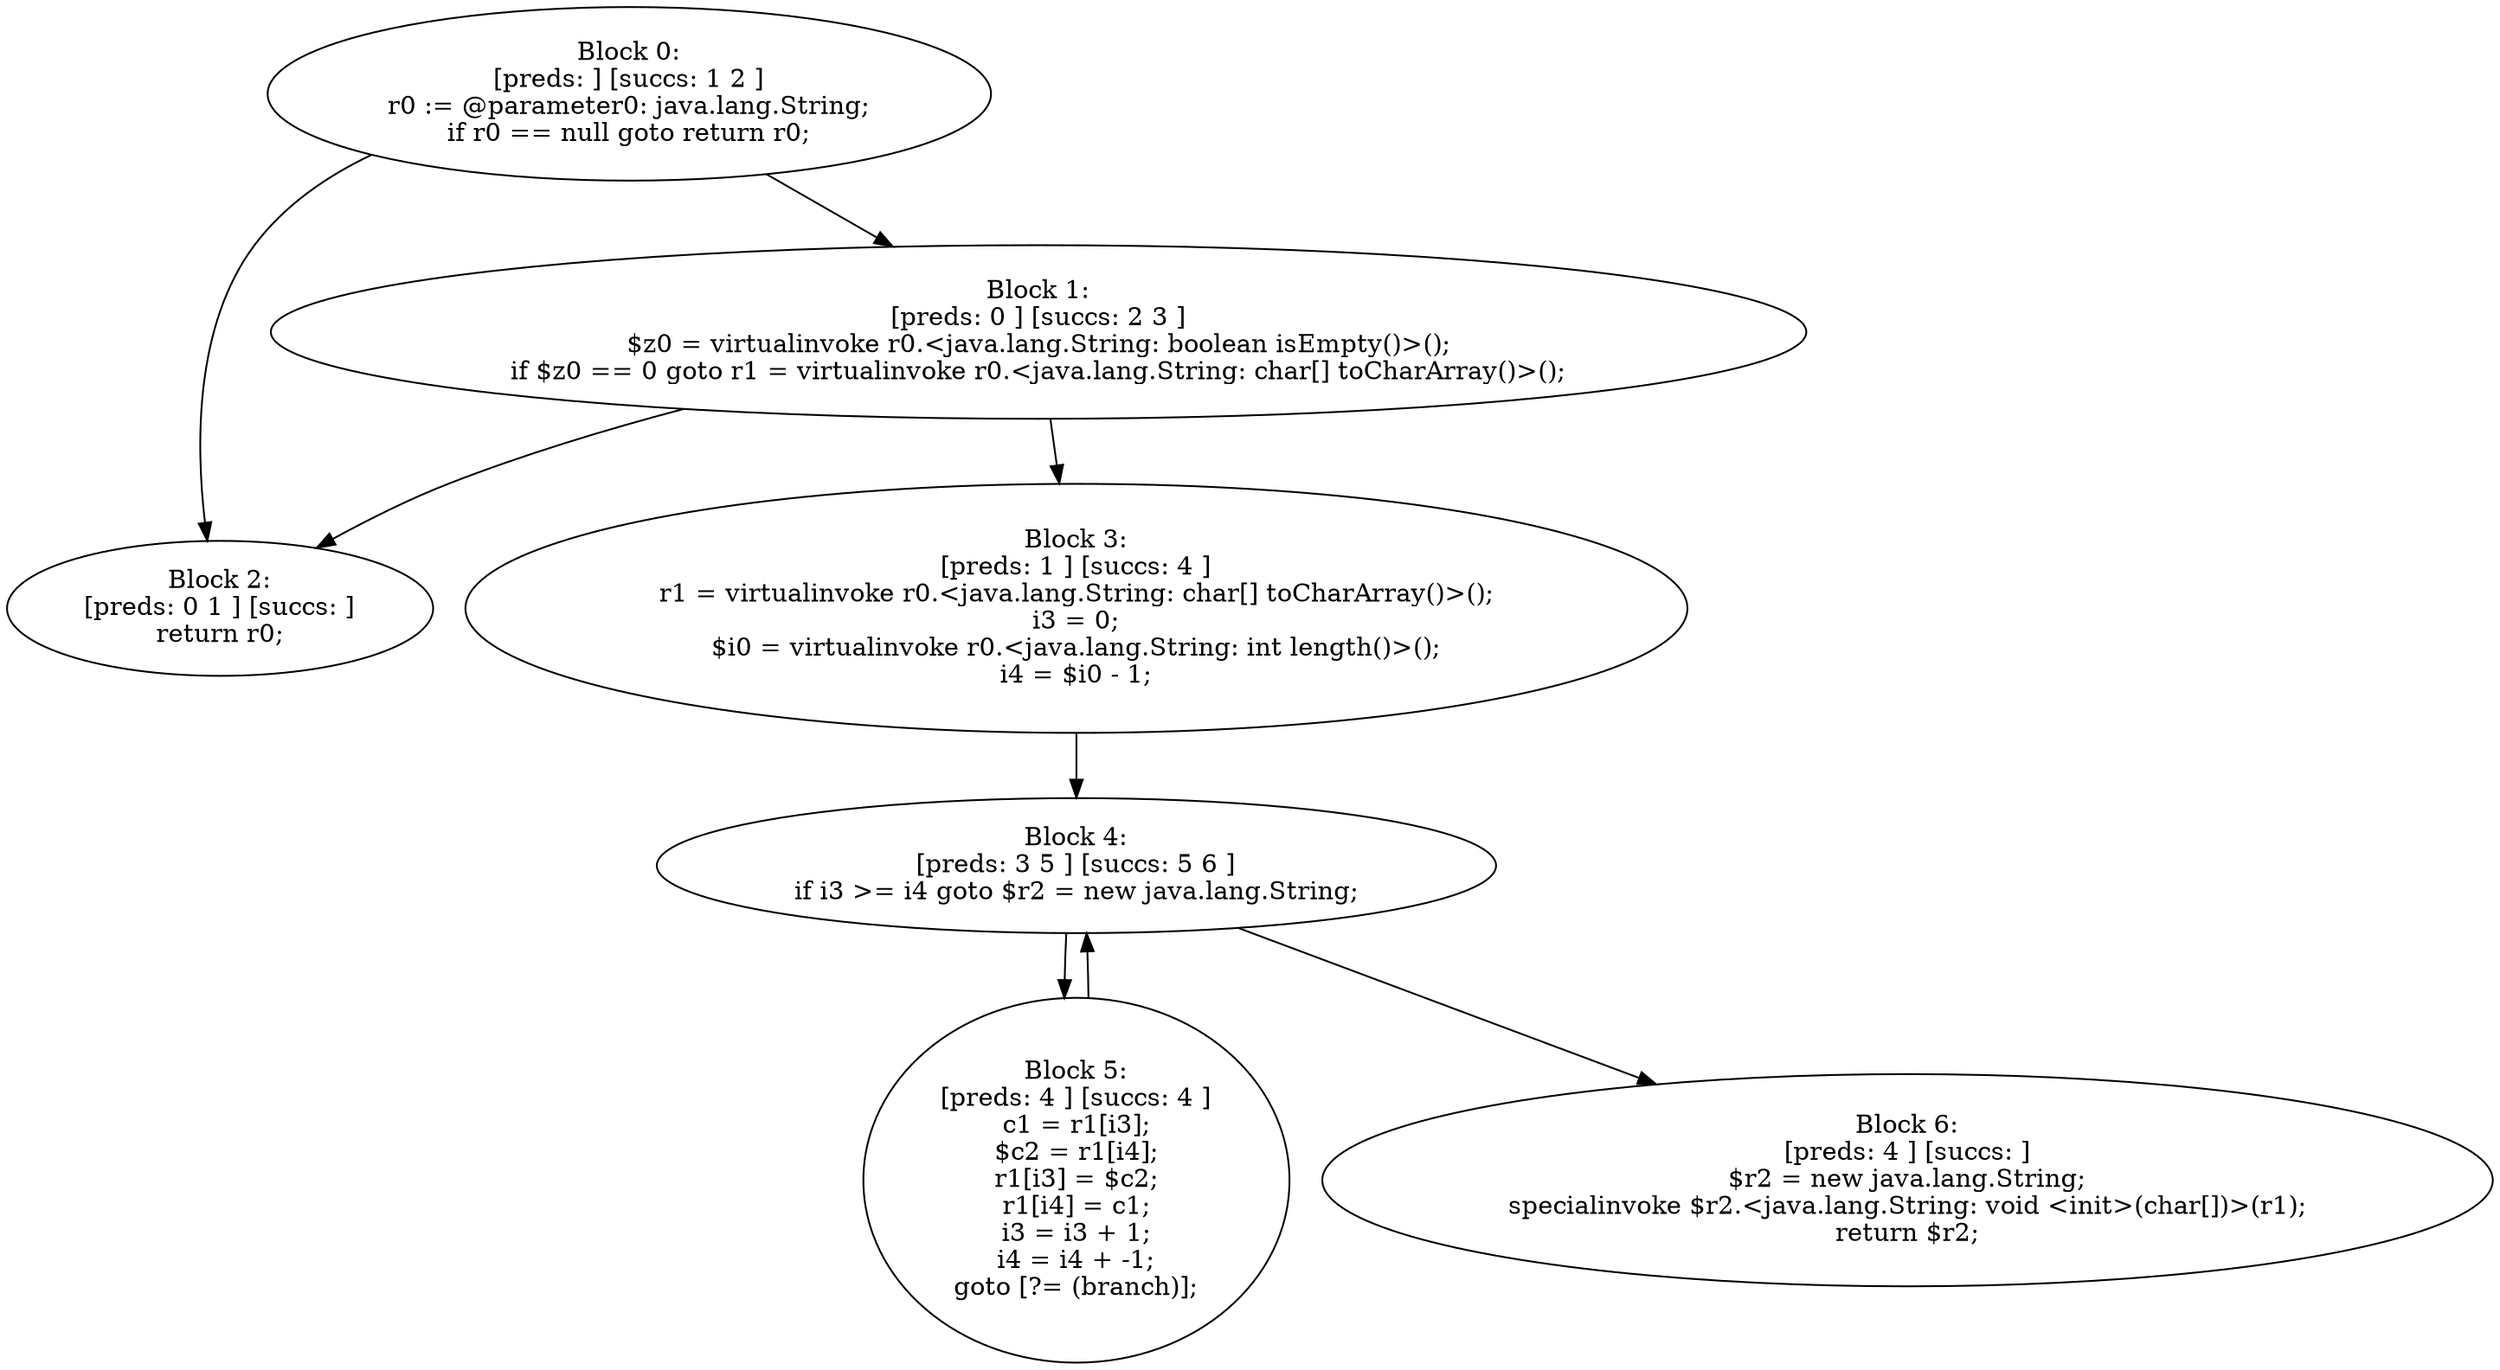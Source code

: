 digraph "unitGraph" {
    "Block 0:
[preds: ] [succs: 1 2 ]
r0 := @parameter0: java.lang.String;
if r0 == null goto return r0;
"
    "Block 1:
[preds: 0 ] [succs: 2 3 ]
$z0 = virtualinvoke r0.<java.lang.String: boolean isEmpty()>();
if $z0 == 0 goto r1 = virtualinvoke r0.<java.lang.String: char[] toCharArray()>();
"
    "Block 2:
[preds: 0 1 ] [succs: ]
return r0;
"
    "Block 3:
[preds: 1 ] [succs: 4 ]
r1 = virtualinvoke r0.<java.lang.String: char[] toCharArray()>();
i3 = 0;
$i0 = virtualinvoke r0.<java.lang.String: int length()>();
i4 = $i0 - 1;
"
    "Block 4:
[preds: 3 5 ] [succs: 5 6 ]
if i3 >= i4 goto $r2 = new java.lang.String;
"
    "Block 5:
[preds: 4 ] [succs: 4 ]
c1 = r1[i3];
$c2 = r1[i4];
r1[i3] = $c2;
r1[i4] = c1;
i3 = i3 + 1;
i4 = i4 + -1;
goto [?= (branch)];
"
    "Block 6:
[preds: 4 ] [succs: ]
$r2 = new java.lang.String;
specialinvoke $r2.<java.lang.String: void <init>(char[])>(r1);
return $r2;
"
    "Block 0:
[preds: ] [succs: 1 2 ]
r0 := @parameter0: java.lang.String;
if r0 == null goto return r0;
"->"Block 1:
[preds: 0 ] [succs: 2 3 ]
$z0 = virtualinvoke r0.<java.lang.String: boolean isEmpty()>();
if $z0 == 0 goto r1 = virtualinvoke r0.<java.lang.String: char[] toCharArray()>();
";
    "Block 0:
[preds: ] [succs: 1 2 ]
r0 := @parameter0: java.lang.String;
if r0 == null goto return r0;
"->"Block 2:
[preds: 0 1 ] [succs: ]
return r0;
";
    "Block 1:
[preds: 0 ] [succs: 2 3 ]
$z0 = virtualinvoke r0.<java.lang.String: boolean isEmpty()>();
if $z0 == 0 goto r1 = virtualinvoke r0.<java.lang.String: char[] toCharArray()>();
"->"Block 2:
[preds: 0 1 ] [succs: ]
return r0;
";
    "Block 1:
[preds: 0 ] [succs: 2 3 ]
$z0 = virtualinvoke r0.<java.lang.String: boolean isEmpty()>();
if $z0 == 0 goto r1 = virtualinvoke r0.<java.lang.String: char[] toCharArray()>();
"->"Block 3:
[preds: 1 ] [succs: 4 ]
r1 = virtualinvoke r0.<java.lang.String: char[] toCharArray()>();
i3 = 0;
$i0 = virtualinvoke r0.<java.lang.String: int length()>();
i4 = $i0 - 1;
";
    "Block 3:
[preds: 1 ] [succs: 4 ]
r1 = virtualinvoke r0.<java.lang.String: char[] toCharArray()>();
i3 = 0;
$i0 = virtualinvoke r0.<java.lang.String: int length()>();
i4 = $i0 - 1;
"->"Block 4:
[preds: 3 5 ] [succs: 5 6 ]
if i3 >= i4 goto $r2 = new java.lang.String;
";
    "Block 4:
[preds: 3 5 ] [succs: 5 6 ]
if i3 >= i4 goto $r2 = new java.lang.String;
"->"Block 5:
[preds: 4 ] [succs: 4 ]
c1 = r1[i3];
$c2 = r1[i4];
r1[i3] = $c2;
r1[i4] = c1;
i3 = i3 + 1;
i4 = i4 + -1;
goto [?= (branch)];
";
    "Block 4:
[preds: 3 5 ] [succs: 5 6 ]
if i3 >= i4 goto $r2 = new java.lang.String;
"->"Block 6:
[preds: 4 ] [succs: ]
$r2 = new java.lang.String;
specialinvoke $r2.<java.lang.String: void <init>(char[])>(r1);
return $r2;
";
    "Block 5:
[preds: 4 ] [succs: 4 ]
c1 = r1[i3];
$c2 = r1[i4];
r1[i3] = $c2;
r1[i4] = c1;
i3 = i3 + 1;
i4 = i4 + -1;
goto [?= (branch)];
"->"Block 4:
[preds: 3 5 ] [succs: 5 6 ]
if i3 >= i4 goto $r2 = new java.lang.String;
";
}
